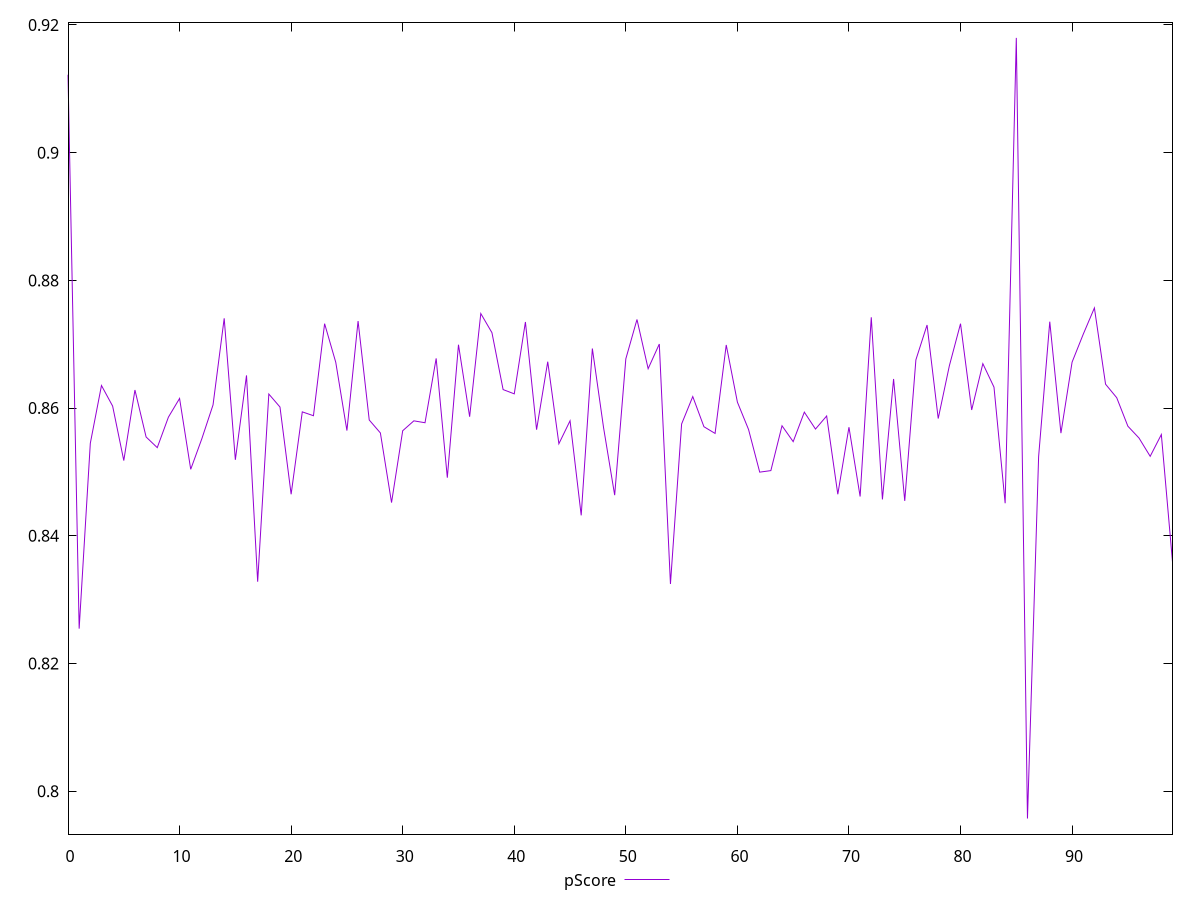 reset

$pScore <<EOF
0 0.9122051086786269
1 0.8254652688433064
2 0.8544975011479933
3 0.8635396104759101
4 0.8603179109944483
5 0.851787615643921
6 0.8628351899417782
7 0.855482620178247
8 0.8538114136685214
9 0.858584571309533
10 0.8615164471274379
11 0.8504159222545365
12 0.8552237921841375
13 0.8605046992236427
14 0.8740620507826808
15 0.8519018004480446
16 0.8651211734121474
17 0.8328162430344073
18 0.8622033021118645
19 0.8601703468187355
20 0.8465113782187741
21 0.8594124052447277
22 0.8588093586743557
23 0.8732230512381671
24 0.8671772546233816
25 0.8564827099992663
26 0.8736367298209697
27 0.8581405941704823
28 0.8561121618924683
29 0.8452063570640276
30 0.8564557718733585
31 0.8580064141390265
32 0.8577103205155671
33 0.8677871501001798
34 0.8491086092295246
35 0.8699246481146823
36 0.8586471071805195
37 0.8748091752455034
38 0.8718093568081081
39 0.8629029636347987
40 0.8622335554935684
41 0.8734872049688589
42 0.8566203671919334
43 0.8672675651275357
44 0.8544223245300581
45 0.8580153608142759
46 0.8432084817963408
47 0.8693306350004687
48 0.8569822529995059
49 0.8463675678684397
50 0.8677158778333767
51 0.8738791208886024
52 0.8661707051548826
53 0.870034515814774
54 0.8324558888500667
55 0.8575133063088998
56 0.8618083207216103
57 0.8570876204028827
58 0.8560365157097746
59 0.8698877770438229
60 0.8609379825057167
61 0.8566517827106239
62 0.8499734726719557
63 0.8502133434368793
64 0.8572355388816344
65 0.8547477462192079
66 0.859367820438532
67 0.856719093874509
68 0.8587661970481913
69 0.8465098485452981
70 0.857012894449733
71 0.8461555996530539
72 0.8742263175709608
73 0.8456984454874822
74 0.8645604810088996
75 0.8454693252881367
76 0.8675631050998418
77 0.8730131577890757
78 0.8583663665334914
79 0.866632012388201
80 0.8732216189542574
81 0.8597072860294344
82 0.8669630434619435
83 0.8632836044546035
84 0.8451005169172499
85 0.917974311846788
86 0.7957300190824915
87 0.8523952613524308
88 0.8735351459200704
89 0.8560829535611145
90 0.8671991059564826
91 0.8715741393879357
92 0.875690448688218
93 0.8637469401862321
94 0.8616310052650519
95 0.857168309621809
96 0.8553115859662863
97 0.8524496374799648
98 0.855862703705817
99 0.835920501563719
EOF

set key outside below
set xrange [0:99]
set yrange [0.7932851332272056:0.9204191977020739]
set trange [0.7932851332272056:0.9204191977020739]
set terminal svg size 640, 500 enhanced background rgb 'white'
set output "report_00008_2021-01-22T20:58:29.167/mainthread-work-breakdown/samples/pages/pScore/values.svg"

plot $pScore title "pScore" with line

reset
